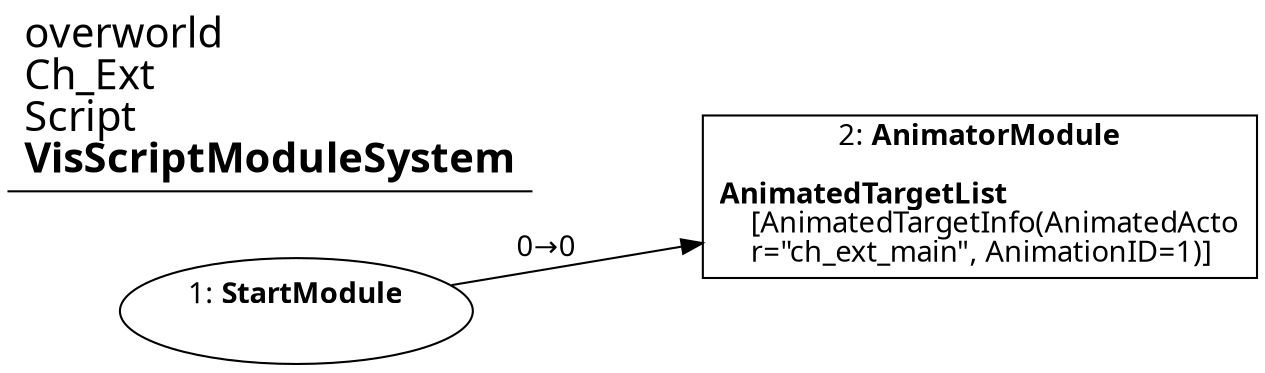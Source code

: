 digraph {
    layout = fdp;
    overlap = prism;
    sep = "+16";
    splines = spline;

    node [ shape = box ];

    graph [ fontname = "Segoe UI" ];
    node [ fontname = "Segoe UI" ];
    edge [ fontname = "Segoe UI" ];

    1 [ label = <1: <b>StartModule</b><br/><br/>> ];
    1 [ shape = oval ]
    1 [ pos = "0.23900001,-0.11100001!" ];
    1 -> 2 [ label = "0→0" ];

    2 [ label = <2: <b>AnimatorModule</b><br/><br/><b>AnimatedTargetList</b><br align="left"/>    [AnimatedTargetInfo(AnimatedActo<br align="left"/>    r=&quot;ch_ext_main&quot;, AnimationID=1)]<br align="left"/>> ];
    2 [ pos = "0.48100004,-0.104!" ];

    title [ pos = "0.238,-0.10300001!" ];
    title [ shape = underline ];
    title [ label = <<font point-size="20">overworld<br align="left"/>Ch_Ext<br align="left"/>Script<br align="left"/><b>VisScriptModuleSystem</b><br align="left"/></font>> ];
}
